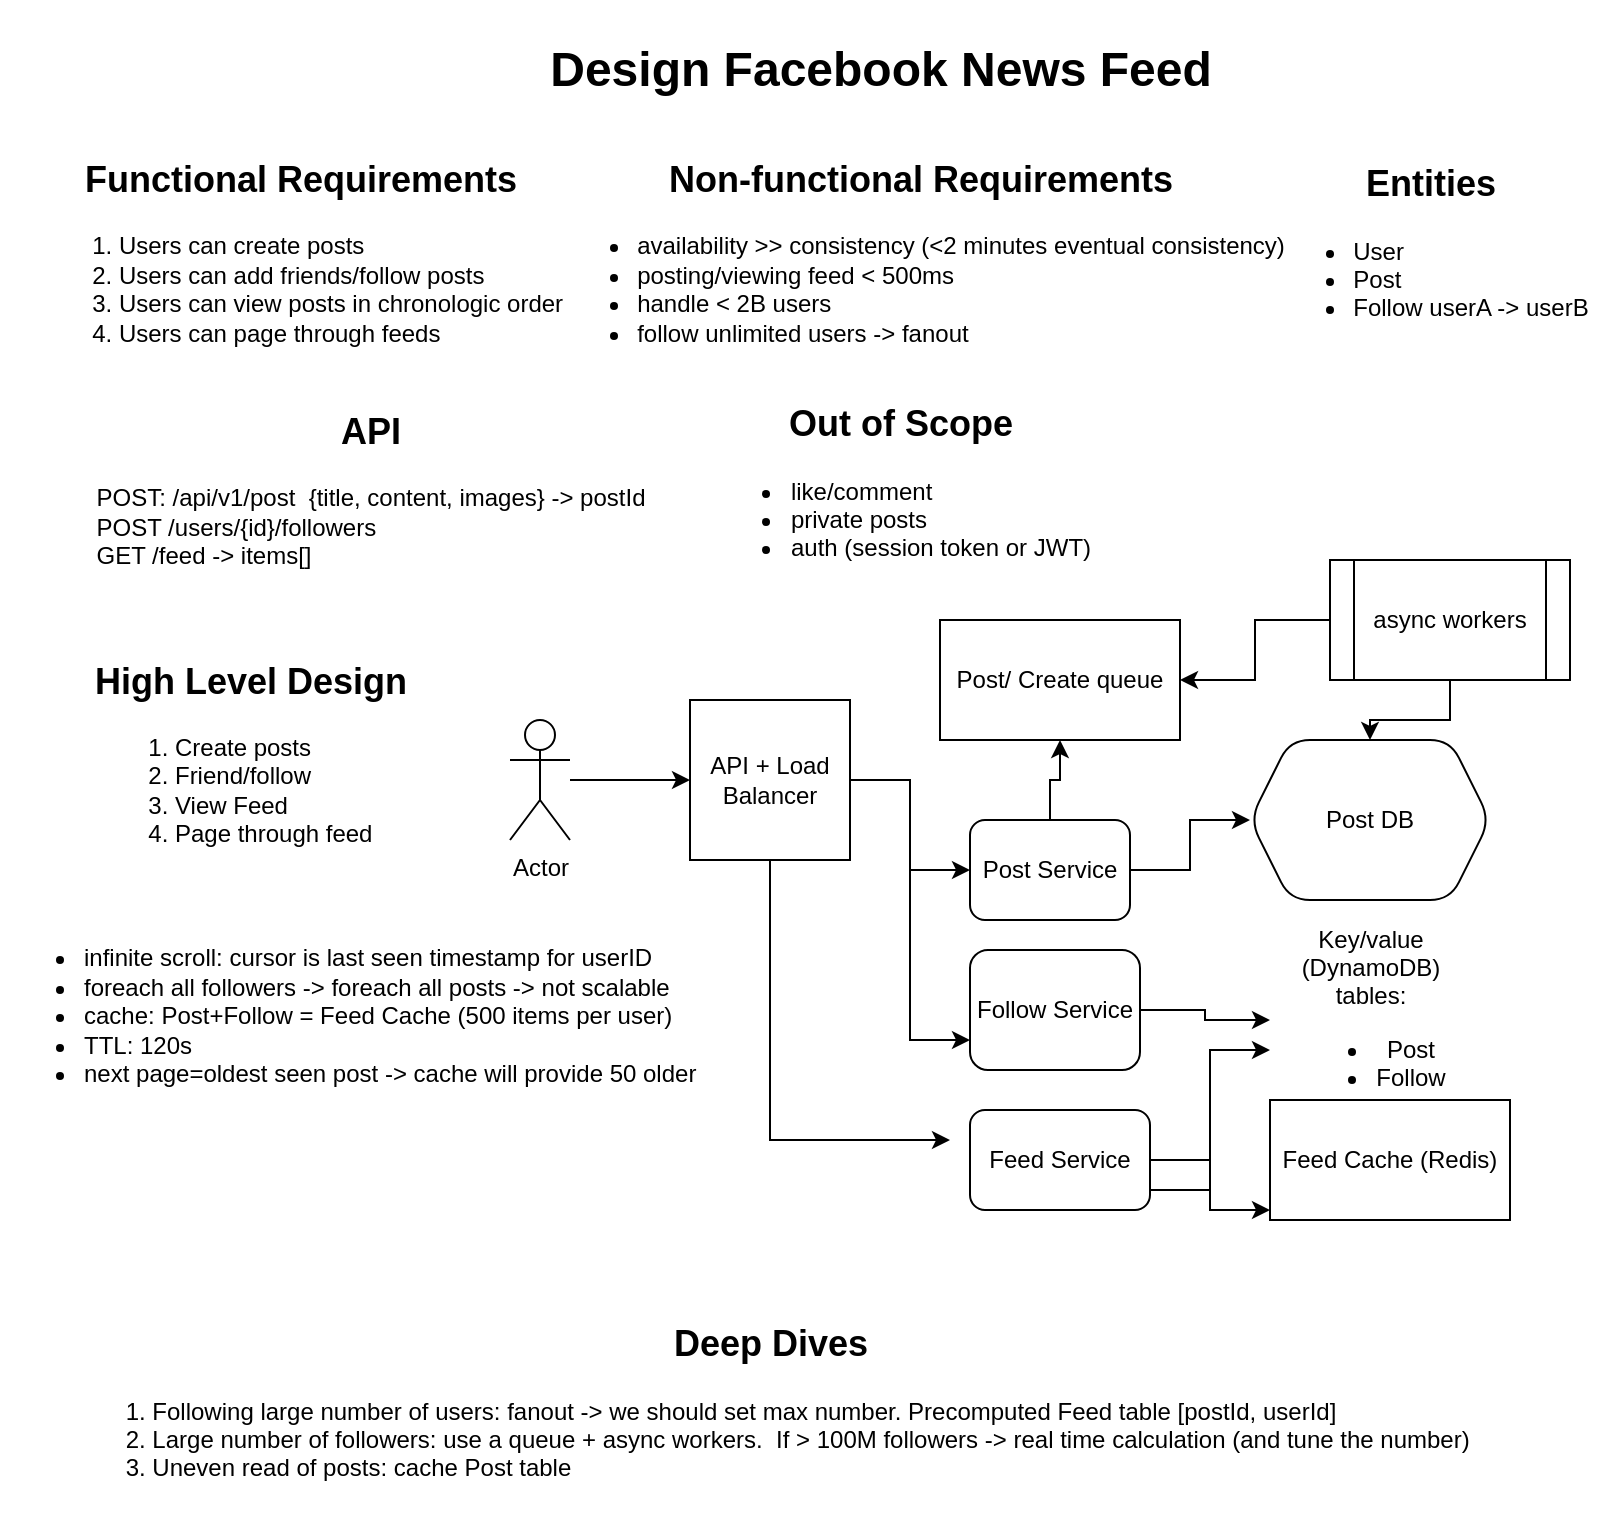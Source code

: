 <mxfile version="26.2.14">
  <diagram name="Page-1" id="m_6jQrVYjRafG1zzw3F9">
    <mxGraphModel dx="1205" dy="1860" grid="1" gridSize="10" guides="1" tooltips="1" connect="1" arrows="1" fold="1" page="1" pageScale="1" pageWidth="850" pageHeight="1100" math="0" shadow="0">
      <root>
        <mxCell id="0" />
        <mxCell id="1" parent="0" />
        <mxCell id="c-sIcovVO0u_QPYY0Lf_-1" value="&lt;h1&gt;Design Facebook News Feed&lt;/h1&gt;" style="text;html=1;align=center;verticalAlign=middle;resizable=0;points=[];autosize=1;strokeColor=none;fillColor=none;" vertex="1" parent="1">
          <mxGeometry x="280" y="-20" width="350" height="70" as="geometry" />
        </mxCell>
        <mxCell id="c-sIcovVO0u_QPYY0Lf_-2" value="&lt;h2&gt;Functional Requirements&lt;/h2&gt;&lt;div&gt;&lt;ol&gt;&lt;li style=&quot;text-align: left;&quot;&gt;Users can create posts&lt;/li&gt;&lt;li style=&quot;text-align: left;&quot;&gt;Users can add friends/follow posts&lt;/li&gt;&lt;li style=&quot;text-align: left;&quot;&gt;Users can view posts in chronologic order&lt;/li&gt;&lt;li style=&quot;text-align: left;&quot;&gt;Users can page through feeds&lt;/li&gt;&lt;/ol&gt;&lt;/div&gt;" style="text;html=1;align=center;verticalAlign=middle;resizable=0;points=[];autosize=1;strokeColor=none;fillColor=none;" vertex="1" parent="1">
          <mxGeometry x="20" y="40" width="290" height="130" as="geometry" />
        </mxCell>
        <mxCell id="c-sIcovVO0u_QPYY0Lf_-3" value="&lt;h2&gt;Non-functional Requirements&lt;/h2&gt;&lt;div&gt;&lt;ul&gt;&lt;li style=&quot;text-align: left;&quot;&gt;availability &amp;gt;&amp;gt; consistency (&amp;lt;2 minutes eventual consistency)&lt;/li&gt;&lt;li style=&quot;text-align: left;&quot;&gt;posting/viewing feed &amp;lt; 500ms&lt;/li&gt;&lt;li style=&quot;text-align: left;&quot;&gt;handle &amp;lt; 2B users&lt;/li&gt;&lt;li style=&quot;text-align: left;&quot;&gt;follow unlimited users -&amp;gt; fanout&lt;/li&gt;&lt;/ul&gt;&lt;/div&gt;" style="text;html=1;align=center;verticalAlign=middle;resizable=0;points=[];autosize=1;strokeColor=none;fillColor=none;" vertex="1" parent="1">
          <mxGeometry x="280" y="40" width="390" height="130" as="geometry" />
        </mxCell>
        <mxCell id="c-sIcovVO0u_QPYY0Lf_-4" value="&lt;h2&gt;Entities&lt;/h2&gt;&lt;div style=&quot;text-align: left;&quot;&gt;&lt;ul&gt;&lt;li&gt;User&lt;/li&gt;&lt;li&gt;Post&lt;/li&gt;&lt;li&gt;Follow userA -&amp;gt; userB&lt;/li&gt;&lt;/ul&gt;&lt;/div&gt;" style="text;html=1;align=center;verticalAlign=middle;resizable=0;points=[];autosize=1;strokeColor=none;fillColor=none;" vertex="1" parent="1">
          <mxGeometry x="640" y="40" width="180" height="120" as="geometry" />
        </mxCell>
        <mxCell id="c-sIcovVO0u_QPYY0Lf_-5" value="&lt;h2&gt;API&lt;/h2&gt;&lt;div style=&quot;text-align: left;&quot;&gt;POST: /api/v1/post&amp;nbsp; {title, content, images} -&amp;gt; postId&lt;/div&gt;&lt;div style=&quot;text-align: left;&quot;&gt;POST /users/{id}/followers&lt;/div&gt;&lt;div style=&quot;text-align: left;&quot;&gt;GET /feed -&amp;gt; items[]&lt;/div&gt;&lt;div style=&quot;text-align: left;&quot;&gt;&lt;br&gt;&lt;/div&gt;" style="text;html=1;align=center;verticalAlign=middle;resizable=0;points=[];autosize=1;strokeColor=none;fillColor=none;" vertex="1" parent="1">
          <mxGeometry x="50" y="165" width="300" height="120" as="geometry" />
        </mxCell>
        <mxCell id="c-sIcovVO0u_QPYY0Lf_-6" value="&lt;h2&gt;Out of Scope&lt;/h2&gt;&lt;div style=&quot;text-align: left;&quot;&gt;&lt;ul&gt;&lt;li&gt;like/comment&lt;/li&gt;&lt;li&gt;private posts&lt;/li&gt;&lt;li&gt;auth (session token or JWT)&lt;/li&gt;&lt;/ul&gt;&lt;/div&gt;" style="text;html=1;align=center;verticalAlign=middle;resizable=0;points=[];autosize=1;strokeColor=none;fillColor=none;" vertex="1" parent="1">
          <mxGeometry x="360" y="160" width="210" height="120" as="geometry" />
        </mxCell>
        <mxCell id="c-sIcovVO0u_QPYY0Lf_-7" value="&lt;h2&gt;High Level Design&lt;/h2&gt;&lt;div&gt;&lt;ol&gt;&lt;li style=&quot;text-align: left;&quot;&gt;Create posts&lt;/li&gt;&lt;li style=&quot;text-align: left;&quot;&gt;Friend/follow&lt;/li&gt;&lt;li style=&quot;text-align: left;&quot;&gt;View Feed&lt;/li&gt;&lt;li style=&quot;text-align: left;&quot;&gt;Page through feed&lt;/li&gt;&lt;/ol&gt;&lt;div style=&quot;text-align: left;&quot;&gt;&lt;br&gt;&lt;/div&gt;&lt;/div&gt;&lt;div style=&quot;text-align: left;&quot;&gt;&lt;br&gt;&lt;/div&gt;" style="text;html=1;align=center;verticalAlign=middle;resizable=0;points=[];autosize=1;strokeColor=none;fillColor=none;" vertex="1" parent="1">
          <mxGeometry x="50" y="290" width="180" height="160" as="geometry" />
        </mxCell>
        <mxCell id="c-sIcovVO0u_QPYY0Lf_-10" value="" style="edgeStyle=orthogonalEdgeStyle;rounded=0;orthogonalLoop=1;jettySize=auto;html=1;" edge="1" parent="1" source="c-sIcovVO0u_QPYY0Lf_-8" target="c-sIcovVO0u_QPYY0Lf_-9">
          <mxGeometry relative="1" as="geometry" />
        </mxCell>
        <mxCell id="c-sIcovVO0u_QPYY0Lf_-8" value="Actor" style="shape=umlActor;verticalLabelPosition=bottom;verticalAlign=top;html=1;outlineConnect=0;" vertex="1" parent="1">
          <mxGeometry x="270" y="340" width="30" height="60" as="geometry" />
        </mxCell>
        <mxCell id="c-sIcovVO0u_QPYY0Lf_-16" value="" style="edgeStyle=orthogonalEdgeStyle;rounded=0;orthogonalLoop=1;jettySize=auto;html=1;" edge="1" parent="1" source="c-sIcovVO0u_QPYY0Lf_-9" target="c-sIcovVO0u_QPYY0Lf_-15">
          <mxGeometry relative="1" as="geometry" />
        </mxCell>
        <mxCell id="c-sIcovVO0u_QPYY0Lf_-21" style="edgeStyle=orthogonalEdgeStyle;rounded=0;orthogonalLoop=1;jettySize=auto;html=1;entryX=0;entryY=0.75;entryDx=0;entryDy=0;" edge="1" parent="1" source="c-sIcovVO0u_QPYY0Lf_-9" target="c-sIcovVO0u_QPYY0Lf_-20">
          <mxGeometry relative="1" as="geometry" />
        </mxCell>
        <mxCell id="c-sIcovVO0u_QPYY0Lf_-26" style="edgeStyle=orthogonalEdgeStyle;rounded=0;orthogonalLoop=1;jettySize=auto;html=1;" edge="1" parent="1" source="c-sIcovVO0u_QPYY0Lf_-9">
          <mxGeometry relative="1" as="geometry">
            <mxPoint x="490" y="550" as="targetPoint" />
            <Array as="points">
              <mxPoint x="400" y="550" />
            </Array>
          </mxGeometry>
        </mxCell>
        <mxCell id="c-sIcovVO0u_QPYY0Lf_-9" value="API + Load Balancer" style="whiteSpace=wrap;html=1;aspect=fixed;" vertex="1" parent="1">
          <mxGeometry x="360" y="330" width="80" height="80" as="geometry" />
        </mxCell>
        <mxCell id="c-sIcovVO0u_QPYY0Lf_-18" value="" style="edgeStyle=orthogonalEdgeStyle;rounded=0;orthogonalLoop=1;jettySize=auto;html=1;" edge="1" parent="1" source="c-sIcovVO0u_QPYY0Lf_-15" target="c-sIcovVO0u_QPYY0Lf_-17">
          <mxGeometry relative="1" as="geometry" />
        </mxCell>
        <mxCell id="c-sIcovVO0u_QPYY0Lf_-46" value="" style="edgeStyle=orthogonalEdgeStyle;rounded=0;orthogonalLoop=1;jettySize=auto;html=1;" edge="1" parent="1" source="c-sIcovVO0u_QPYY0Lf_-15" target="c-sIcovVO0u_QPYY0Lf_-39">
          <mxGeometry relative="1" as="geometry" />
        </mxCell>
        <mxCell id="c-sIcovVO0u_QPYY0Lf_-15" value="Post Service" style="rounded=1;whiteSpace=wrap;html=1;" vertex="1" parent="1">
          <mxGeometry x="500" y="390" width="80" height="50" as="geometry" />
        </mxCell>
        <mxCell id="c-sIcovVO0u_QPYY0Lf_-17" value="Post DB" style="shape=hexagon;perimeter=hexagonPerimeter2;whiteSpace=wrap;html=1;fixedSize=1;rounded=1;" vertex="1" parent="1">
          <mxGeometry x="640" y="350" width="120" height="80" as="geometry" />
        </mxCell>
        <mxCell id="c-sIcovVO0u_QPYY0Lf_-19" value="Key/value&lt;div&gt;(DynamoDB)&lt;/div&gt;&lt;div&gt;tables:&lt;/div&gt;&lt;div&gt;&lt;ul&gt;&lt;li&gt;Post&lt;/li&gt;&lt;li&gt;Follow&lt;/li&gt;&lt;/ul&gt;&lt;/div&gt;" style="text;html=1;align=center;verticalAlign=middle;resizable=0;points=[];autosize=1;strokeColor=none;fillColor=none;" vertex="1" parent="1">
          <mxGeometry x="650" y="435" width="100" height="110" as="geometry" />
        </mxCell>
        <mxCell id="c-sIcovVO0u_QPYY0Lf_-22" value="" style="edgeStyle=orthogonalEdgeStyle;rounded=0;orthogonalLoop=1;jettySize=auto;html=1;" edge="1" parent="1" source="c-sIcovVO0u_QPYY0Lf_-20" target="c-sIcovVO0u_QPYY0Lf_-19">
          <mxGeometry relative="1" as="geometry" />
        </mxCell>
        <mxCell id="c-sIcovVO0u_QPYY0Lf_-20" value="Follow Service" style="rounded=1;whiteSpace=wrap;html=1;" vertex="1" parent="1">
          <mxGeometry x="500" y="455" width="85" height="60" as="geometry" />
        </mxCell>
        <mxCell id="c-sIcovVO0u_QPYY0Lf_-34" value="" style="edgeStyle=orthogonalEdgeStyle;rounded=0;orthogonalLoop=1;jettySize=auto;html=1;" edge="1" parent="1" source="c-sIcovVO0u_QPYY0Lf_-24" target="c-sIcovVO0u_QPYY0Lf_-32">
          <mxGeometry relative="1" as="geometry">
            <Array as="points">
              <mxPoint x="620" y="560" />
              <mxPoint x="620" y="585" />
            </Array>
          </mxGeometry>
        </mxCell>
        <mxCell id="c-sIcovVO0u_QPYY0Lf_-35" style="edgeStyle=orthogonalEdgeStyle;rounded=0;orthogonalLoop=1;jettySize=auto;html=1;" edge="1" parent="1">
          <mxGeometry relative="1" as="geometry">
            <mxPoint x="590" y="575" as="sourcePoint" />
            <mxPoint x="650" y="505" as="targetPoint" />
            <Array as="points">
              <mxPoint x="620" y="575" />
              <mxPoint x="620" y="505" />
            </Array>
          </mxGeometry>
        </mxCell>
        <mxCell id="c-sIcovVO0u_QPYY0Lf_-24" value="Feed Service" style="rounded=1;whiteSpace=wrap;html=1;" vertex="1" parent="1">
          <mxGeometry x="500" y="535" width="90" height="50" as="geometry" />
        </mxCell>
        <mxCell id="c-sIcovVO0u_QPYY0Lf_-32" value="Feed Cache (Redis)" style="whiteSpace=wrap;html=1;" vertex="1" parent="1">
          <mxGeometry x="650" y="530" width="120" height="60" as="geometry" />
        </mxCell>
        <mxCell id="c-sIcovVO0u_QPYY0Lf_-36" value="&lt;ul&gt;&lt;li&gt;infinite scroll: cursor is last seen timestamp for userID&lt;/li&gt;&lt;li&gt;foreach all followers -&amp;gt; foreach all posts -&amp;gt; not scalable&lt;/li&gt;&lt;li&gt;&lt;span style=&quot;background-color: transparent; color: light-dark(rgb(0, 0, 0), rgb(255, 255, 255));&quot;&gt;cache: Post+Follow = Feed Cache (500 items per user)&lt;/span&gt;&lt;/li&gt;&lt;li&gt;&lt;span style=&quot;background-color: transparent; color: light-dark(rgb(0, 0, 0), rgb(255, 255, 255));&quot;&gt;TTL: 120s&lt;/span&gt;&lt;/li&gt;&lt;li&gt;&lt;span style=&quot;background-color: transparent; color: light-dark(rgb(0, 0, 0), rgb(255, 255, 255));&quot;&gt;next page=oldest seen post -&amp;gt; cache will provide 50 older&lt;/span&gt;&lt;/li&gt;&lt;/ul&gt;&lt;div&gt;&lt;br&gt;&lt;/div&gt;" style="text;html=1;align=left;verticalAlign=middle;resizable=0;points=[];autosize=1;strokeColor=none;fillColor=none;" vertex="1" parent="1">
          <mxGeometry x="15" y="435" width="370" height="120" as="geometry" />
        </mxCell>
        <mxCell id="c-sIcovVO0u_QPYY0Lf_-37" value="&lt;h2&gt;Deep Dives&lt;/h2&gt;&lt;div&gt;&lt;ol&gt;&lt;li style=&quot;text-align: left;&quot;&gt;Following large number of users: fanout -&amp;gt; we should set max number. Precomputed Feed table [postId, userId]&lt;/li&gt;&lt;li style=&quot;text-align: left;&quot;&gt;Large number of followers: use a queue + async workers.&amp;nbsp; If &amp;gt; 100M followers -&amp;gt; real time calculation (and tune the number)&lt;/li&gt;&lt;li style=&quot;text-align: left;&quot;&gt;Uneven read of posts: cache Post table&lt;/li&gt;&lt;/ol&gt;&lt;/div&gt;" style="text;html=1;align=center;verticalAlign=middle;resizable=0;points=[];autosize=1;strokeColor=none;fillColor=none;" vertex="1" parent="1">
          <mxGeometry x="40" y="620" width="720" height="120" as="geometry" />
        </mxCell>
        <mxCell id="c-sIcovVO0u_QPYY0Lf_-39" value="Post/ Create queue" style="whiteSpace=wrap;html=1;" vertex="1" parent="1">
          <mxGeometry x="485" y="290" width="120" height="60" as="geometry" />
        </mxCell>
        <mxCell id="c-sIcovVO0u_QPYY0Lf_-43" value="" style="edgeStyle=orthogonalEdgeStyle;rounded=0;orthogonalLoop=1;jettySize=auto;html=1;" edge="1" parent="1" source="c-sIcovVO0u_QPYY0Lf_-41" target="c-sIcovVO0u_QPYY0Lf_-39">
          <mxGeometry relative="1" as="geometry" />
        </mxCell>
        <mxCell id="c-sIcovVO0u_QPYY0Lf_-44" value="" style="edgeStyle=orthogonalEdgeStyle;rounded=0;orthogonalLoop=1;jettySize=auto;html=1;" edge="1" parent="1" source="c-sIcovVO0u_QPYY0Lf_-41" target="c-sIcovVO0u_QPYY0Lf_-17">
          <mxGeometry relative="1" as="geometry" />
        </mxCell>
        <mxCell id="c-sIcovVO0u_QPYY0Lf_-41" value="async workers" style="shape=process;whiteSpace=wrap;html=1;backgroundOutline=1;" vertex="1" parent="1">
          <mxGeometry x="680" y="260" width="120" height="60" as="geometry" />
        </mxCell>
      </root>
    </mxGraphModel>
  </diagram>
</mxfile>
